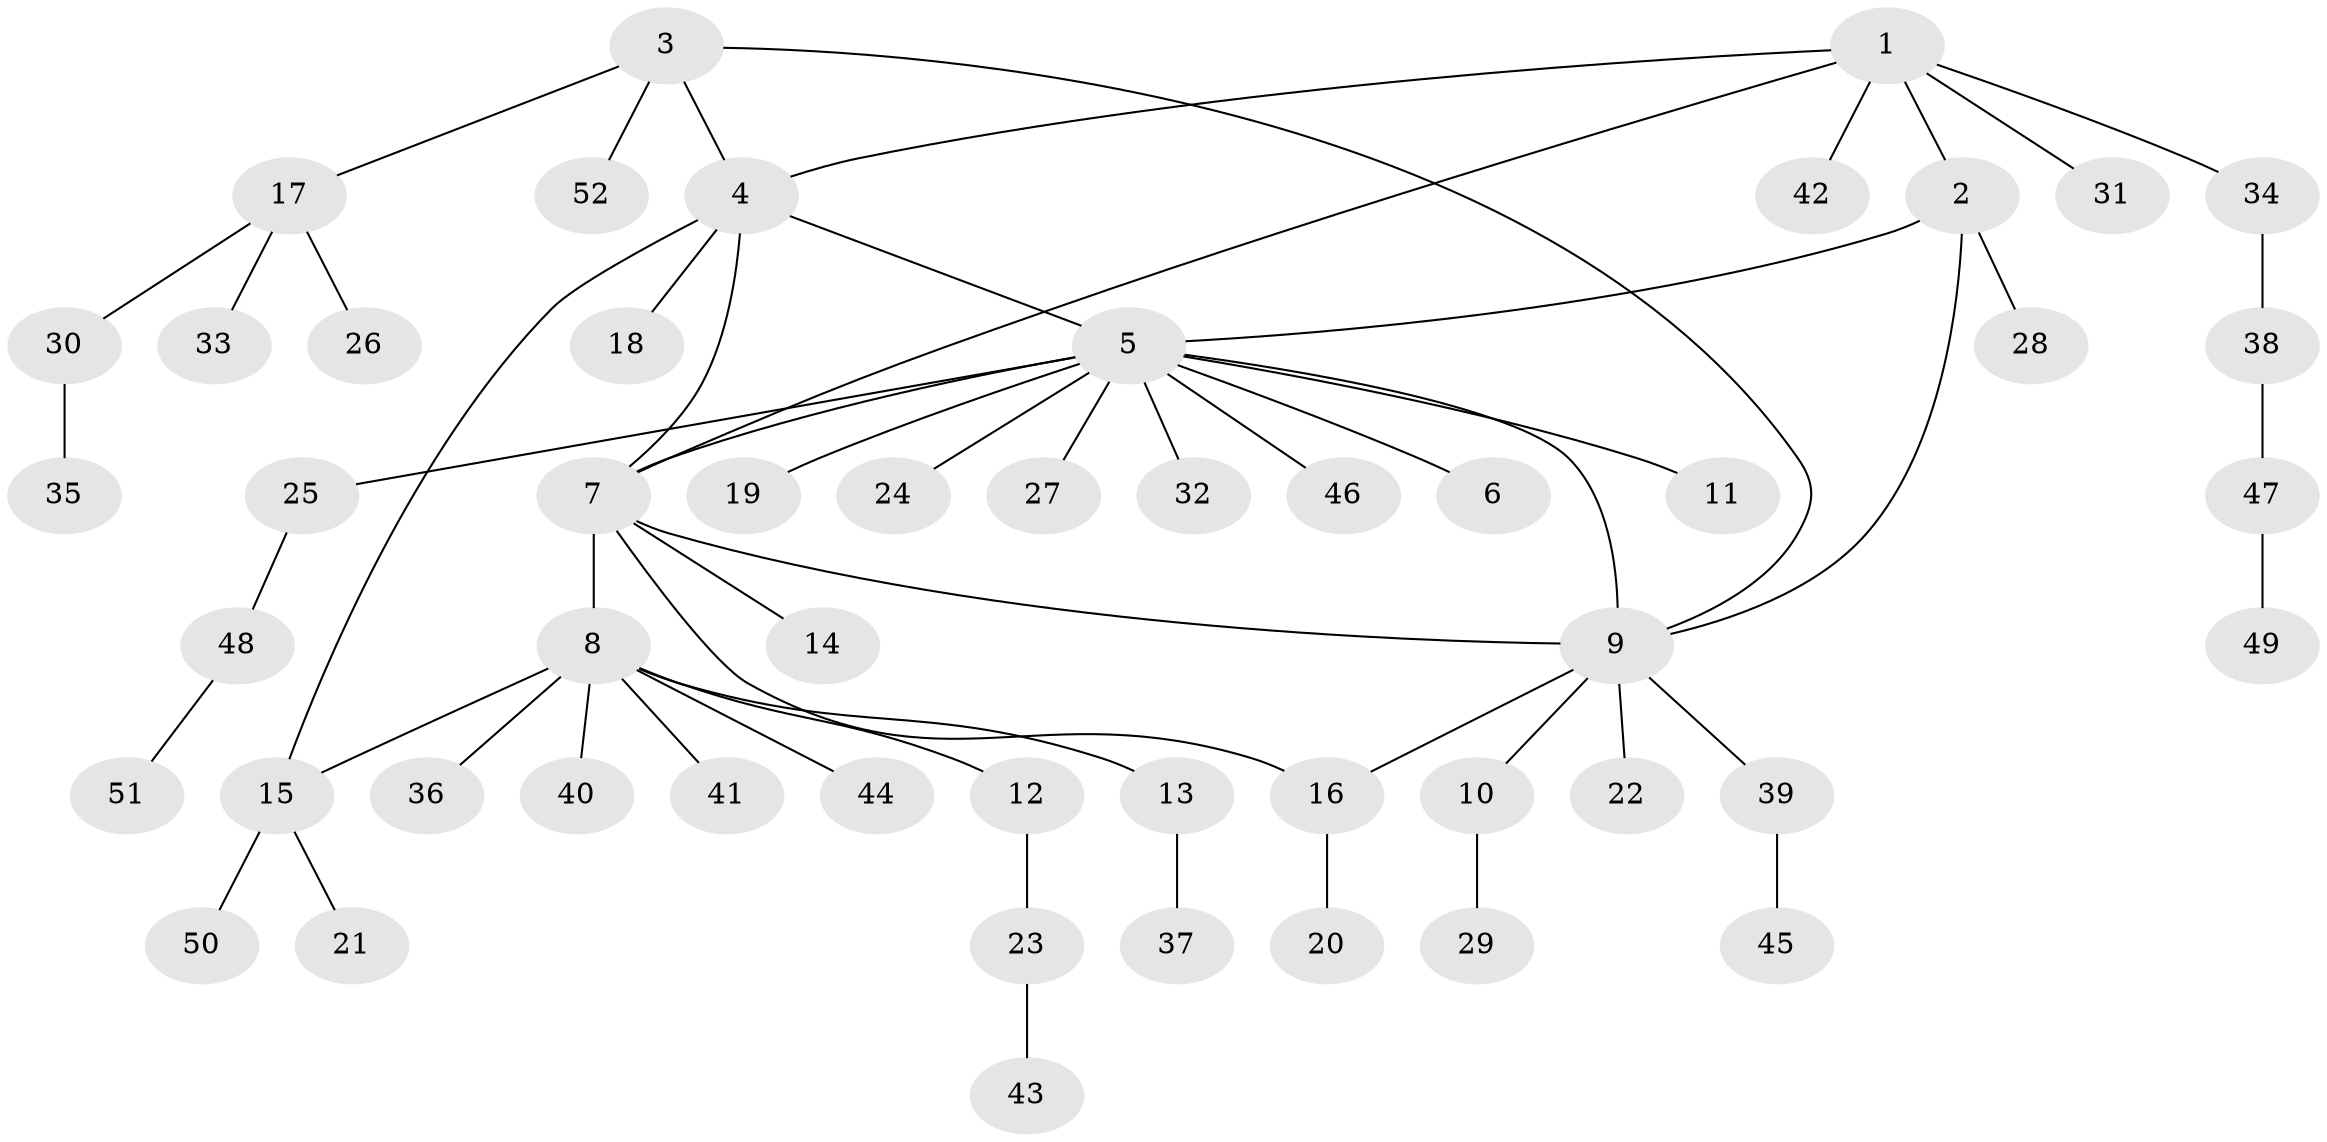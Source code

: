 // Generated by graph-tools (version 1.1) at 2025/37/03/09/25 02:37:27]
// undirected, 52 vertices, 59 edges
graph export_dot {
graph [start="1"]
  node [color=gray90,style=filled];
  1;
  2;
  3;
  4;
  5;
  6;
  7;
  8;
  9;
  10;
  11;
  12;
  13;
  14;
  15;
  16;
  17;
  18;
  19;
  20;
  21;
  22;
  23;
  24;
  25;
  26;
  27;
  28;
  29;
  30;
  31;
  32;
  33;
  34;
  35;
  36;
  37;
  38;
  39;
  40;
  41;
  42;
  43;
  44;
  45;
  46;
  47;
  48;
  49;
  50;
  51;
  52;
  1 -- 2;
  1 -- 4;
  1 -- 7;
  1 -- 31;
  1 -- 34;
  1 -- 42;
  2 -- 5;
  2 -- 9;
  2 -- 28;
  3 -- 4;
  3 -- 9;
  3 -- 17;
  3 -- 52;
  4 -- 5;
  4 -- 7;
  4 -- 15;
  4 -- 18;
  5 -- 6;
  5 -- 7;
  5 -- 9;
  5 -- 11;
  5 -- 19;
  5 -- 24;
  5 -- 25;
  5 -- 27;
  5 -- 32;
  5 -- 46;
  7 -- 8;
  7 -- 9;
  7 -- 14;
  7 -- 16;
  8 -- 12;
  8 -- 13;
  8 -- 15;
  8 -- 36;
  8 -- 40;
  8 -- 41;
  8 -- 44;
  9 -- 10;
  9 -- 16;
  9 -- 22;
  9 -- 39;
  10 -- 29;
  12 -- 23;
  13 -- 37;
  15 -- 21;
  15 -- 50;
  16 -- 20;
  17 -- 26;
  17 -- 30;
  17 -- 33;
  23 -- 43;
  25 -- 48;
  30 -- 35;
  34 -- 38;
  38 -- 47;
  39 -- 45;
  47 -- 49;
  48 -- 51;
}
